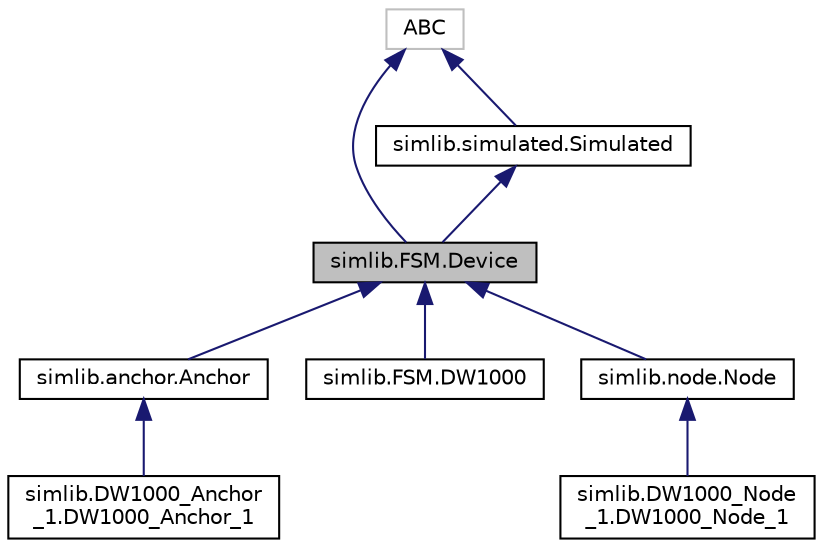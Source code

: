 digraph "simlib.FSM.Device"
{
  edge [fontname="Helvetica",fontsize="10",labelfontname="Helvetica",labelfontsize="10"];
  node [fontname="Helvetica",fontsize="10",shape=record];
  Node0 [label="simlib.FSM.Device",height=0.2,width=0.4,color="black", fillcolor="grey75", style="filled", fontcolor="black"];
  Node1 -> Node0 [dir="back",color="midnightblue",fontsize="10",style="solid",fontname="Helvetica"];
  Node1 [label="simlib.simulated.Simulated",height=0.2,width=0.4,color="black", fillcolor="white", style="filled",URL="$classsimlib_1_1simulated_1_1_simulated.html",tooltip="Classes ##. "];
  Node2 -> Node1 [dir="back",color="midnightblue",fontsize="10",style="solid",fontname="Helvetica"];
  Node2 [label="ABC",height=0.2,width=0.4,color="grey75", fillcolor="white", style="filled"];
  Node2 -> Node0 [dir="back",color="midnightblue",fontsize="10",style="solid",fontname="Helvetica"];
  Node0 -> Node3 [dir="back",color="midnightblue",fontsize="10",style="solid",fontname="Helvetica"];
  Node3 [label="simlib.anchor.Anchor",height=0.2,width=0.4,color="black", fillcolor="white", style="filled",URL="$classsimlib_1_1anchor_1_1_anchor.html"];
  Node3 -> Node4 [dir="back",color="midnightblue",fontsize="10",style="solid",fontname="Helvetica"];
  Node4 [label="simlib.DW1000_Anchor\l_1.DW1000_Anchor_1",height=0.2,width=0.4,color="black", fillcolor="white", style="filled",URL="$classsimlib_1_1_d_w1000___anchor__1_1_1_d_w1000___anchor__1.html"];
  Node0 -> Node5 [dir="back",color="midnightblue",fontsize="10",style="solid",fontname="Helvetica"];
  Node5 [label="simlib.FSM.DW1000",height=0.2,width=0.4,color="black", fillcolor="white", style="filled",URL="$classsimlib_1_1_f_s_m_1_1_d_w1000.html"];
  Node0 -> Node6 [dir="back",color="midnightblue",fontsize="10",style="solid",fontname="Helvetica"];
  Node6 [label="simlib.node.Node",height=0.2,width=0.4,color="black", fillcolor="white", style="filled",URL="$classsimlib_1_1node_1_1_node.html"];
  Node6 -> Node7 [dir="back",color="midnightblue",fontsize="10",style="solid",fontname="Helvetica"];
  Node7 [label="simlib.DW1000_Node\l_1.DW1000_Node_1",height=0.2,width=0.4,color="black", fillcolor="white", style="filled",URL="$classsimlib_1_1_d_w1000___node__1_1_1_d_w1000___node__1.html"];
}
